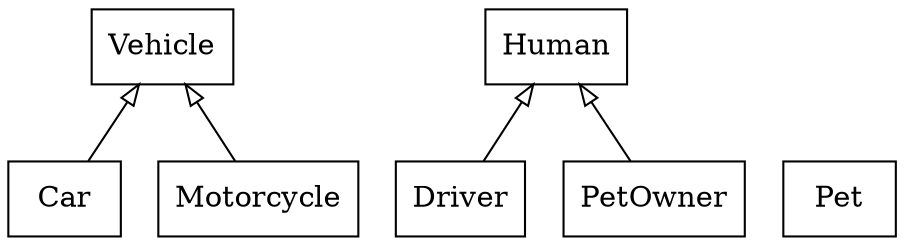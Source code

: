 digraph "classes" {
rankdir=BT
charset="utf-8"
"zadanie5_Patryk_Wittbrodt.Car" [color="black", fontcolor="black", label="Car", shape="record", style="solid"];
"zadanie5_Patryk_Wittbrodt.Driver" [color="black", fontcolor="black", label="Driver", shape="record", style="solid"];
"zadanie5_Patryk_Wittbrodt.Human" [color="black", fontcolor="black", label="Human", shape="record", style="solid"];
"zadanie5_Patryk_Wittbrodt.Motorcycle" [color="black", fontcolor="black", label="Motorcycle", shape="record", style="solid"];
"zadanie5_Patryk_Wittbrodt.Pet" [color="black", fontcolor="black", label="Pet", shape="record", style="solid"];
"zadanie5_Patryk_Wittbrodt.PetOwner" [color="black", fontcolor="black", label="PetOwner", shape="record", style="solid"];
"zadanie5_Patryk_Wittbrodt.Vehicle" [color="black", fontcolor="black", label="Vehicle", shape="record", style="solid"];
"zadanie5_Patryk_Wittbrodt.Car" -> "zadanie5_Patryk_Wittbrodt.Vehicle" [arrowhead="empty", arrowtail="none"];
"zadanie5_Patryk_Wittbrodt.Driver" -> "zadanie5_Patryk_Wittbrodt.Human" [arrowhead="empty", arrowtail="none"];
"zadanie5_Patryk_Wittbrodt.Motorcycle" -> "zadanie5_Patryk_Wittbrodt.Vehicle" [arrowhead="empty", arrowtail="none"];
"zadanie5_Patryk_Wittbrodt.PetOwner" -> "zadanie5_Patryk_Wittbrodt.Human" [arrowhead="empty", arrowtail="none"];
}
